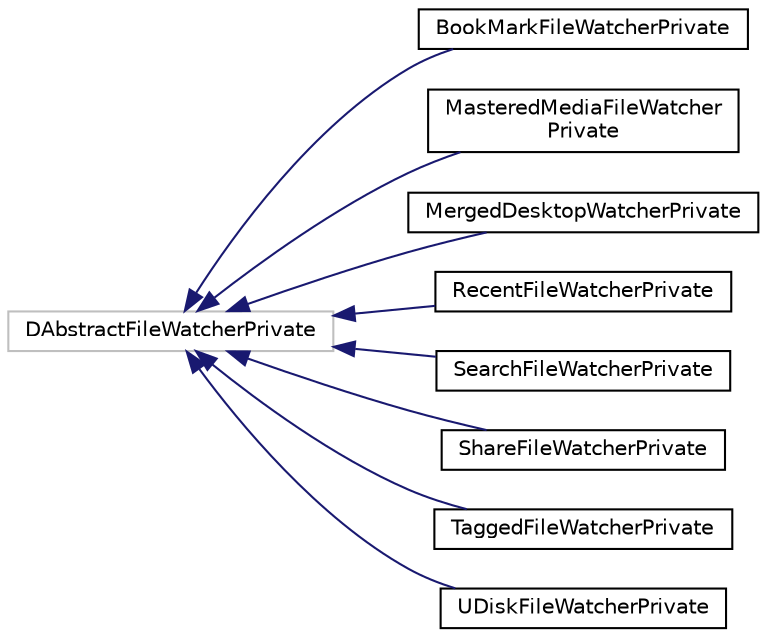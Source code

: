 digraph "类继承关系图"
{
  edge [fontname="Helvetica",fontsize="10",labelfontname="Helvetica",labelfontsize="10"];
  node [fontname="Helvetica",fontsize="10",shape=record];
  rankdir="LR";
  Node3053 [label="DAbstractFileWatcherPrivate",height=0.2,width=0.4,color="grey75", fillcolor="white", style="filled"];
  Node3053 -> Node0 [dir="back",color="midnightblue",fontsize="10",style="solid",fontname="Helvetica"];
  Node0 [label="BookMarkFileWatcherPrivate",height=0.2,width=0.4,color="black", fillcolor="white", style="filled",URL="$class_book_mark_file_watcher_private.html"];
  Node3053 -> Node3055 [dir="back",color="midnightblue",fontsize="10",style="solid",fontname="Helvetica"];
  Node3055 [label="MasteredMediaFileWatcher\lPrivate",height=0.2,width=0.4,color="black", fillcolor="white", style="filled",URL="$class_mastered_media_file_watcher_private.html"];
  Node3053 -> Node3056 [dir="back",color="midnightblue",fontsize="10",style="solid",fontname="Helvetica"];
  Node3056 [label="MergedDesktopWatcherPrivate",height=0.2,width=0.4,color="black", fillcolor="white", style="filled",URL="$class_merged_desktop_watcher_private.html"];
  Node3053 -> Node3057 [dir="back",color="midnightblue",fontsize="10",style="solid",fontname="Helvetica"];
  Node3057 [label="RecentFileWatcherPrivate",height=0.2,width=0.4,color="black", fillcolor="white", style="filled",URL="$class_recent_file_watcher_private.html"];
  Node3053 -> Node3058 [dir="back",color="midnightblue",fontsize="10",style="solid",fontname="Helvetica"];
  Node3058 [label="SearchFileWatcherPrivate",height=0.2,width=0.4,color="black", fillcolor="white", style="filled",URL="$class_search_file_watcher_private.html"];
  Node3053 -> Node3059 [dir="back",color="midnightblue",fontsize="10",style="solid",fontname="Helvetica"];
  Node3059 [label="ShareFileWatcherPrivate",height=0.2,width=0.4,color="black", fillcolor="white", style="filled",URL="$class_share_file_watcher_private.html"];
  Node3053 -> Node3060 [dir="back",color="midnightblue",fontsize="10",style="solid",fontname="Helvetica"];
  Node3060 [label="TaggedFileWatcherPrivate",height=0.2,width=0.4,color="black", fillcolor="white", style="filled",URL="$class_tagged_file_watcher_private.html"];
  Node3053 -> Node3061 [dir="back",color="midnightblue",fontsize="10",style="solid",fontname="Helvetica"];
  Node3061 [label="UDiskFileWatcherPrivate",height=0.2,width=0.4,color="black", fillcolor="white", style="filled",URL="$class_u_disk_file_watcher_private.html"];
}
